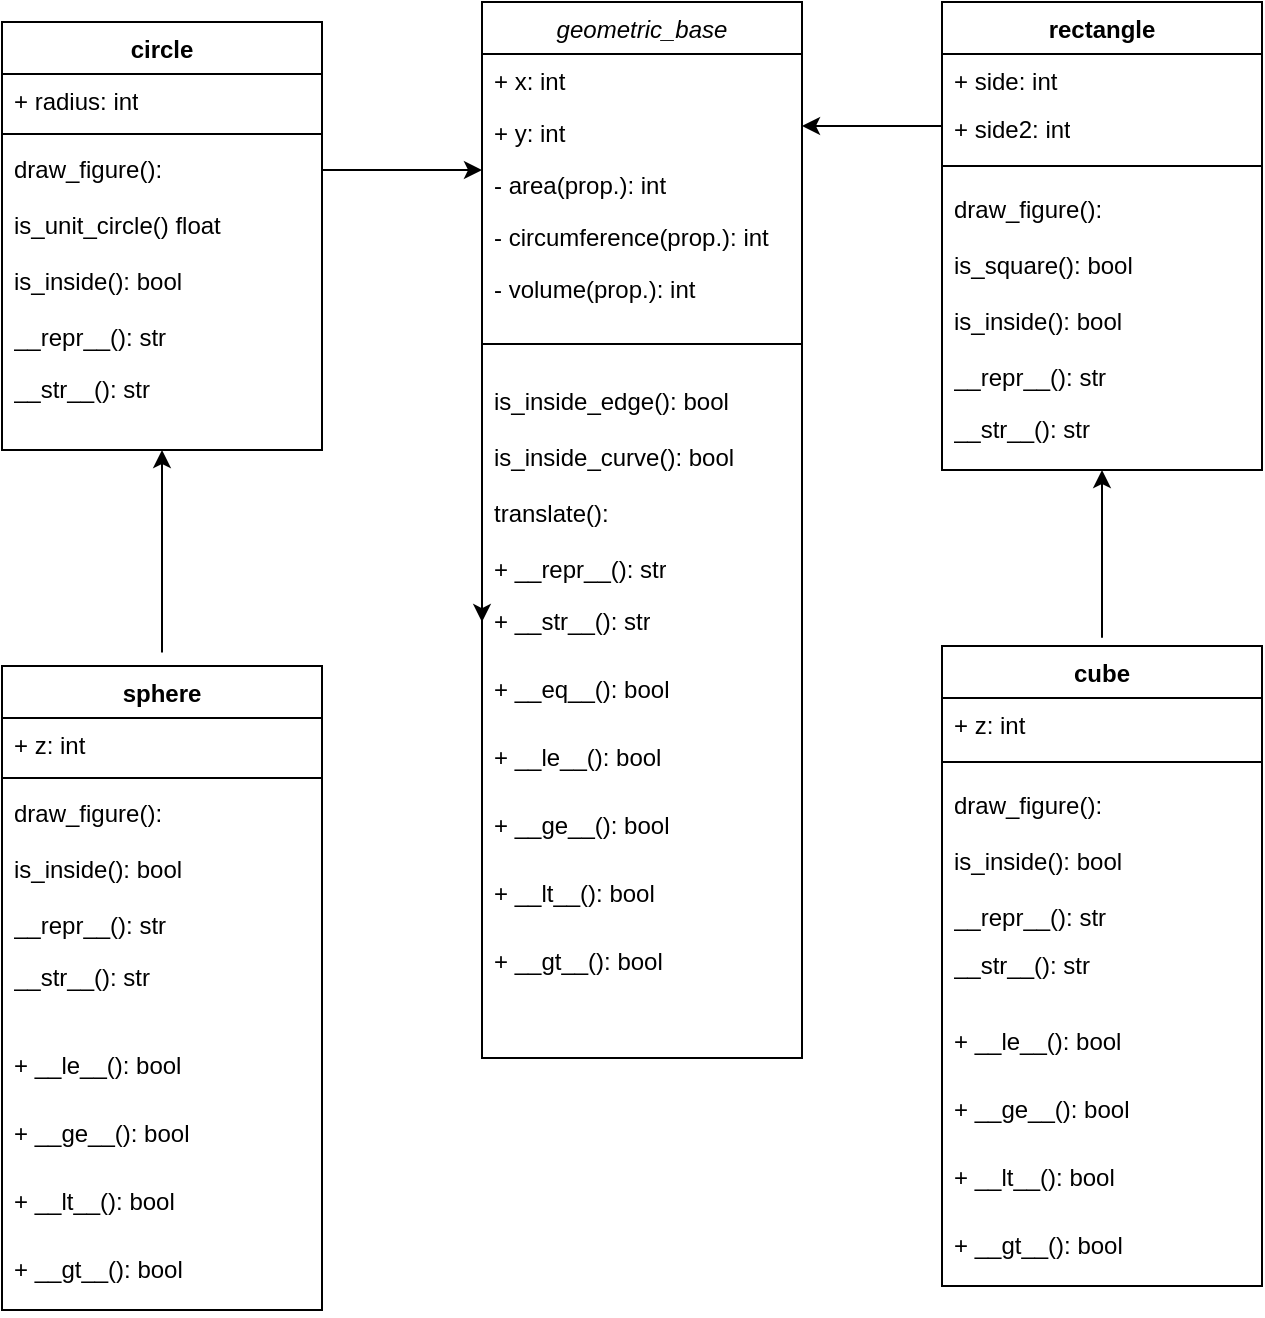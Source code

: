 <mxfile version="22.1.3" type="github" pages="2">
  <diagram id="C5RBs43oDa-KdzZeNtuy" name="Page-1">
    <mxGraphModel dx="1033" dy="514" grid="1" gridSize="10" guides="1" tooltips="1" connect="1" arrows="1" fold="1" page="1" pageScale="1" pageWidth="1169" pageHeight="827" math="0" shadow="0">
      <root>
        <mxCell id="WIyWlLk6GJQsqaUBKTNV-0" />
        <mxCell id="WIyWlLk6GJQsqaUBKTNV-1" parent="WIyWlLk6GJQsqaUBKTNV-0" />
        <mxCell id="zkfFHV4jXpPFQw0GAbJ--0" value="geometric_base&#xa;" style="swimlane;fontStyle=2;align=center;verticalAlign=top;childLayout=stackLayout;horizontal=1;startSize=26;horizontalStack=0;resizeParent=1;resizeLast=0;collapsible=1;marginBottom=0;rounded=0;shadow=0;strokeWidth=1;" parent="WIyWlLk6GJQsqaUBKTNV-1" vertex="1">
          <mxGeometry x="520" y="60" width="160" height="528" as="geometry">
            <mxRectangle x="230" y="140" width="160" height="26" as="alternateBounds" />
          </mxGeometry>
        </mxCell>
        <mxCell id="qXK1RhHSSQnqhgkqxfIp-17" value="+ x: int" style="text;align=left;verticalAlign=top;spacingLeft=4;spacingRight=4;overflow=hidden;rotatable=0;points=[[0,0.5],[1,0.5]];portConstraint=eastwest;rounded=0;shadow=0;html=0;" parent="zkfFHV4jXpPFQw0GAbJ--0" vertex="1">
          <mxGeometry y="26" width="160" height="26" as="geometry" />
        </mxCell>
        <mxCell id="qXK1RhHSSQnqhgkqxfIp-18" value="+ y: int" style="text;align=left;verticalAlign=top;spacingLeft=4;spacingRight=4;overflow=hidden;rotatable=0;points=[[0,0.5],[1,0.5]];portConstraint=eastwest;rounded=0;shadow=0;html=0;" parent="zkfFHV4jXpPFQw0GAbJ--0" vertex="1">
          <mxGeometry y="52" width="160" height="26" as="geometry" />
        </mxCell>
        <mxCell id="zkfFHV4jXpPFQw0GAbJ--1" value="- area(prop.): int" style="text;align=left;verticalAlign=top;spacingLeft=4;spacingRight=4;overflow=hidden;rotatable=0;points=[[0,0.5],[1,0.5]];portConstraint=eastwest;" parent="zkfFHV4jXpPFQw0GAbJ--0" vertex="1">
          <mxGeometry y="78" width="160" height="26" as="geometry" />
        </mxCell>
        <mxCell id="zkfFHV4jXpPFQw0GAbJ--3" value="- circumference(prop.): int" style="text;align=left;verticalAlign=top;spacingLeft=4;spacingRight=4;overflow=hidden;rotatable=0;points=[[0,0.5],[1,0.5]];portConstraint=eastwest;rounded=0;shadow=0;html=0;" parent="zkfFHV4jXpPFQw0GAbJ--0" vertex="1">
          <mxGeometry y="104" width="160" height="26" as="geometry" />
        </mxCell>
        <mxCell id="Qn33HTUXjLvJlOraaSLy-25" value="- volume(prop.): int" style="text;align=left;verticalAlign=top;spacingLeft=4;spacingRight=4;overflow=hidden;rotatable=0;points=[[0,0.5],[1,0.5]];portConstraint=eastwest;rounded=0;shadow=0;html=0;" parent="zkfFHV4jXpPFQw0GAbJ--0" vertex="1">
          <mxGeometry y="130" width="160" height="26" as="geometry" />
        </mxCell>
        <mxCell id="zkfFHV4jXpPFQw0GAbJ--4" value="" style="line;html=1;strokeWidth=1;align=left;verticalAlign=middle;spacingTop=-1;spacingLeft=3;spacingRight=3;rotatable=0;labelPosition=right;points=[];portConstraint=eastwest;" parent="zkfFHV4jXpPFQw0GAbJ--0" vertex="1">
          <mxGeometry y="156" width="160" height="30" as="geometry" />
        </mxCell>
        <mxCell id="qXK1RhHSSQnqhgkqxfIp-3" value="is_inside_edge(): bool" style="text;align=left;verticalAlign=top;spacingLeft=4;spacingRight=4;overflow=hidden;rotatable=0;points=[[0,0.5],[1,0.5]];portConstraint=eastwest;" parent="zkfFHV4jXpPFQw0GAbJ--0" vertex="1">
          <mxGeometry y="186" width="160" height="28" as="geometry" />
        </mxCell>
        <mxCell id="POJmZICdrWCixkpj0aCV-0" value="is_inside_curve(): bool" style="text;align=left;verticalAlign=top;spacingLeft=4;spacingRight=4;overflow=hidden;rotatable=0;points=[[0,0.5],[1,0.5]];portConstraint=eastwest;" parent="zkfFHV4jXpPFQw0GAbJ--0" vertex="1">
          <mxGeometry y="214" width="160" height="28" as="geometry" />
        </mxCell>
        <mxCell id="zkfFHV4jXpPFQw0GAbJ--5" value="translate():" style="text;align=left;verticalAlign=top;spacingLeft=4;spacingRight=4;overflow=hidden;rotatable=0;points=[[0,0.5],[1,0.5]];portConstraint=eastwest;" parent="zkfFHV4jXpPFQw0GAbJ--0" vertex="1">
          <mxGeometry y="242" width="160" height="28" as="geometry" />
        </mxCell>
        <mxCell id="qXK1RhHSSQnqhgkqxfIp-19" value="+ __repr__(): str" style="text;strokeColor=none;fillColor=none;align=left;verticalAlign=top;spacingLeft=4;spacingRight=4;overflow=hidden;rotatable=0;points=[[0,0.5],[1,0.5]];portConstraint=eastwest;whiteSpace=wrap;html=1;" parent="zkfFHV4jXpPFQw0GAbJ--0" vertex="1">
          <mxGeometry y="270" width="160" height="26" as="geometry" />
        </mxCell>
        <mxCell id="qXK1RhHSSQnqhgkqxfIp-20" value="+ __str__(): str" style="text;strokeColor=none;fillColor=none;align=left;verticalAlign=top;spacingLeft=4;spacingRight=4;overflow=hidden;rotatable=0;points=[[0,0.5],[1,0.5]];portConstraint=eastwest;whiteSpace=wrap;html=1;" parent="zkfFHV4jXpPFQw0GAbJ--0" vertex="1">
          <mxGeometry y="296" width="160" height="34" as="geometry" />
        </mxCell>
        <mxCell id="qXK1RhHSSQnqhgkqxfIp-23" value="+ __eq__(): bool" style="text;strokeColor=none;fillColor=none;align=left;verticalAlign=top;spacingLeft=4;spacingRight=4;overflow=hidden;rotatable=0;points=[[0,0.5],[1,0.5]];portConstraint=eastwest;whiteSpace=wrap;html=1;" parent="zkfFHV4jXpPFQw0GAbJ--0" vertex="1">
          <mxGeometry y="330" width="160" height="34" as="geometry" />
        </mxCell>
        <mxCell id="qXK1RhHSSQnqhgkqxfIp-27" value="+ __le__(): bool" style="text;strokeColor=none;fillColor=none;align=left;verticalAlign=top;spacingLeft=4;spacingRight=4;overflow=hidden;rotatable=0;points=[[0,0.5],[1,0.5]];portConstraint=eastwest;whiteSpace=wrap;html=1;" parent="zkfFHV4jXpPFQw0GAbJ--0" vertex="1">
          <mxGeometry y="364" width="160" height="34" as="geometry" />
        </mxCell>
        <mxCell id="qXK1RhHSSQnqhgkqxfIp-26" value="+ __ge__(): bool" style="text;strokeColor=none;fillColor=none;align=left;verticalAlign=top;spacingLeft=4;spacingRight=4;overflow=hidden;rotatable=0;points=[[0,0.5],[1,0.5]];portConstraint=eastwest;whiteSpace=wrap;html=1;" parent="zkfFHV4jXpPFQw0GAbJ--0" vertex="1">
          <mxGeometry y="398" width="160" height="34" as="geometry" />
        </mxCell>
        <mxCell id="qXK1RhHSSQnqhgkqxfIp-24" value="+ __lt__(): bool" style="text;strokeColor=none;fillColor=none;align=left;verticalAlign=top;spacingLeft=4;spacingRight=4;overflow=hidden;rotatable=0;points=[[0,0.5],[1,0.5]];portConstraint=eastwest;whiteSpace=wrap;html=1;" parent="zkfFHV4jXpPFQw0GAbJ--0" vertex="1">
          <mxGeometry y="432" width="160" height="34" as="geometry" />
        </mxCell>
        <mxCell id="qXK1RhHSSQnqhgkqxfIp-25" value="+ __gt__(): bool" style="text;strokeColor=none;fillColor=none;align=left;verticalAlign=top;spacingLeft=4;spacingRight=4;overflow=hidden;rotatable=0;points=[[0,0.5],[1,0.5]];portConstraint=eastwest;whiteSpace=wrap;html=1;" parent="zkfFHV4jXpPFQw0GAbJ--0" vertex="1">
          <mxGeometry y="466" width="160" height="34" as="geometry" />
        </mxCell>
        <mxCell id="POJmZICdrWCixkpj0aCV-10" style="edgeStyle=orthogonalEdgeStyle;rounded=0;orthogonalLoop=1;jettySize=auto;html=1;entryX=0;entryY=0.412;entryDx=0;entryDy=0;entryPerimeter=0;" parent="zkfFHV4jXpPFQw0GAbJ--0" source="POJmZICdrWCixkpj0aCV-0" target="qXK1RhHSSQnqhgkqxfIp-20" edge="1">
          <mxGeometry relative="1" as="geometry">
            <mxPoint x="-10" y="254.0" as="targetPoint" />
            <Array as="points">
              <mxPoint y="240" />
            </Array>
          </mxGeometry>
        </mxCell>
        <mxCell id="qXK1RhHSSQnqhgkqxfIp-6" value="rectangle" style="swimlane;fontStyle=1;align=center;verticalAlign=top;childLayout=stackLayout;horizontal=1;startSize=26;horizontalStack=0;resizeParent=1;resizeParentMax=0;resizeLast=0;collapsible=1;marginBottom=0;whiteSpace=wrap;html=1;" parent="WIyWlLk6GJQsqaUBKTNV-1" vertex="1">
          <mxGeometry x="750" y="60" width="160" height="234" as="geometry" />
        </mxCell>
        <mxCell id="qXK1RhHSSQnqhgkqxfIp-7" value="+ side: int" style="text;strokeColor=none;fillColor=none;align=left;verticalAlign=top;spacingLeft=4;spacingRight=4;overflow=hidden;rotatable=0;points=[[0,0.5],[1,0.5]];portConstraint=eastwest;whiteSpace=wrap;html=1;" parent="qXK1RhHSSQnqhgkqxfIp-6" vertex="1">
          <mxGeometry y="26" width="160" height="24" as="geometry" />
        </mxCell>
        <mxCell id="Hl_GD0QURWEBrGI0ub_F-2" style="edgeStyle=orthogonalEdgeStyle;rounded=0;orthogonalLoop=1;jettySize=auto;html=1;" parent="qXK1RhHSSQnqhgkqxfIp-6" source="qXK1RhHSSQnqhgkqxfIp-21" edge="1">
          <mxGeometry relative="1" as="geometry">
            <mxPoint x="-70" y="62" as="targetPoint" />
          </mxGeometry>
        </mxCell>
        <mxCell id="qXK1RhHSSQnqhgkqxfIp-21" value="+ side2: int" style="text;strokeColor=none;fillColor=none;align=left;verticalAlign=top;spacingLeft=4;spacingRight=4;overflow=hidden;rotatable=0;points=[[0,0.5],[1,0.5]];portConstraint=eastwest;whiteSpace=wrap;html=1;" parent="qXK1RhHSSQnqhgkqxfIp-6" vertex="1">
          <mxGeometry y="50" width="160" height="24" as="geometry" />
        </mxCell>
        <mxCell id="qXK1RhHSSQnqhgkqxfIp-8" value="" style="line;strokeWidth=1;fillColor=none;align=left;verticalAlign=middle;spacingTop=-1;spacingLeft=3;spacingRight=3;rotatable=0;labelPosition=right;points=[];portConstraint=eastwest;strokeColor=inherit;" parent="qXK1RhHSSQnqhgkqxfIp-6" vertex="1">
          <mxGeometry y="74" width="160" height="16" as="geometry" />
        </mxCell>
        <mxCell id="9EGq-lMK1zRSXTWbcg_x-4" value="draw_figure():" style="text;align=left;verticalAlign=top;spacingLeft=4;spacingRight=4;overflow=hidden;rotatable=0;points=[[0,0.5],[1,0.5]];portConstraint=eastwest;" vertex="1" parent="qXK1RhHSSQnqhgkqxfIp-6">
          <mxGeometry y="90" width="160" height="28" as="geometry" />
        </mxCell>
        <mxCell id="qXK1RhHSSQnqhgkqxfIp-5" value="is_square(): bool" style="text;align=left;verticalAlign=top;spacingLeft=4;spacingRight=4;overflow=hidden;rotatable=0;points=[[0,0.5],[1,0.5]];portConstraint=eastwest;" parent="qXK1RhHSSQnqhgkqxfIp-6" vertex="1">
          <mxGeometry y="118" width="160" height="28" as="geometry" />
        </mxCell>
        <mxCell id="9EGq-lMK1zRSXTWbcg_x-0" value="is_inside(): bool" style="text;align=left;verticalAlign=top;spacingLeft=4;spacingRight=4;overflow=hidden;rotatable=0;points=[[0,0.5],[1,0.5]];portConstraint=eastwest;" vertex="1" parent="qXK1RhHSSQnqhgkqxfIp-6">
          <mxGeometry y="146" width="160" height="28" as="geometry" />
        </mxCell>
        <mxCell id="qXK1RhHSSQnqhgkqxfIp-16" value="__repr__(): str" style="text;strokeColor=none;fillColor=none;align=left;verticalAlign=top;spacingLeft=4;spacingRight=4;overflow=hidden;rotatable=0;points=[[0,0.5],[1,0.5]];portConstraint=eastwest;whiteSpace=wrap;html=1;" parent="qXK1RhHSSQnqhgkqxfIp-6" vertex="1">
          <mxGeometry y="174" width="160" height="26" as="geometry" />
        </mxCell>
        <mxCell id="qXK1RhHSSQnqhgkqxfIp-9" value="__str__(): str" style="text;strokeColor=none;fillColor=none;align=left;verticalAlign=top;spacingLeft=4;spacingRight=4;overflow=hidden;rotatable=0;points=[[0,0.5],[1,0.5]];portConstraint=eastwest;whiteSpace=wrap;html=1;" parent="qXK1RhHSSQnqhgkqxfIp-6" vertex="1">
          <mxGeometry y="200" width="160" height="34" as="geometry" />
        </mxCell>
        <mxCell id="qXK1RhHSSQnqhgkqxfIp-11" value="circle&lt;br&gt;" style="swimlane;fontStyle=1;align=center;verticalAlign=top;childLayout=stackLayout;horizontal=1;startSize=26;horizontalStack=0;resizeParent=1;resizeParentMax=0;resizeLast=0;collapsible=1;marginBottom=0;whiteSpace=wrap;html=1;" parent="WIyWlLk6GJQsqaUBKTNV-1" vertex="1">
          <mxGeometry x="280" y="70" width="160" height="214" as="geometry" />
        </mxCell>
        <mxCell id="qXK1RhHSSQnqhgkqxfIp-12" value="+ radius: int" style="text;strokeColor=none;fillColor=none;align=left;verticalAlign=top;spacingLeft=4;spacingRight=4;overflow=hidden;rotatable=0;points=[[0,0.5],[1,0.5]];portConstraint=eastwest;whiteSpace=wrap;html=1;" parent="qXK1RhHSSQnqhgkqxfIp-11" vertex="1">
          <mxGeometry y="26" width="160" height="26" as="geometry" />
        </mxCell>
        <mxCell id="qXK1RhHSSQnqhgkqxfIp-13" value="" style="line;strokeWidth=1;fillColor=none;align=left;verticalAlign=middle;spacingTop=-1;spacingLeft=3;spacingRight=3;rotatable=0;labelPosition=right;points=[];portConstraint=eastwest;strokeColor=inherit;" parent="qXK1RhHSSQnqhgkqxfIp-11" vertex="1">
          <mxGeometry y="52" width="160" height="8" as="geometry" />
        </mxCell>
        <mxCell id="POJmZICdrWCixkpj0aCV-2" value="draw_figure():" style="text;align=left;verticalAlign=top;spacingLeft=4;spacingRight=4;overflow=hidden;rotatable=0;points=[[0,0.5],[1,0.5]];portConstraint=eastwest;" parent="qXK1RhHSSQnqhgkqxfIp-11" vertex="1">
          <mxGeometry y="60" width="160" height="28" as="geometry" />
        </mxCell>
        <mxCell id="qXK1RhHSSQnqhgkqxfIp-4" value="is_unit_circle() float" style="text;align=left;verticalAlign=top;spacingLeft=4;spacingRight=4;overflow=hidden;rotatable=0;points=[[0,0.5],[1,0.5]];portConstraint=eastwest;" parent="qXK1RhHSSQnqhgkqxfIp-11" vertex="1">
          <mxGeometry y="88" width="160" height="28" as="geometry" />
        </mxCell>
        <mxCell id="9EGq-lMK1zRSXTWbcg_x-1" value="is_inside(): bool" style="text;align=left;verticalAlign=top;spacingLeft=4;spacingRight=4;overflow=hidden;rotatable=0;points=[[0,0.5],[1,0.5]];portConstraint=eastwest;" vertex="1" parent="qXK1RhHSSQnqhgkqxfIp-11">
          <mxGeometry y="116" width="160" height="28" as="geometry" />
        </mxCell>
        <mxCell id="qXK1RhHSSQnqhgkqxfIp-15" value="__repr__(): str" style="text;strokeColor=none;fillColor=none;align=left;verticalAlign=top;spacingLeft=4;spacingRight=4;overflow=hidden;rotatable=0;points=[[0,0.5],[1,0.5]];portConstraint=eastwest;whiteSpace=wrap;html=1;" parent="qXK1RhHSSQnqhgkqxfIp-11" vertex="1">
          <mxGeometry y="144" width="160" height="26" as="geometry" />
        </mxCell>
        <mxCell id="qXK1RhHSSQnqhgkqxfIp-14" value="__str__(): str" style="text;strokeColor=none;fillColor=none;align=left;verticalAlign=top;spacingLeft=4;spacingRight=4;overflow=hidden;rotatable=0;points=[[0,0.5],[1,0.5]];portConstraint=eastwest;whiteSpace=wrap;html=1;" parent="qXK1RhHSSQnqhgkqxfIp-11" vertex="1">
          <mxGeometry y="170" width="160" height="44" as="geometry" />
        </mxCell>
        <mxCell id="Qn33HTUXjLvJlOraaSLy-18" style="edgeStyle=orthogonalEdgeStyle;rounded=0;orthogonalLoop=1;jettySize=auto;html=1;entryX=0.5;entryY=1;entryDx=0;entryDy=0;entryPerimeter=0;exitX=0.5;exitY=-0.013;exitDx=0;exitDy=0;exitPerimeter=0;" parent="WIyWlLk6GJQsqaUBKTNV-1" source="Qn33HTUXjLvJlOraaSLy-5" target="qXK1RhHSSQnqhgkqxfIp-9" edge="1">
          <mxGeometry relative="1" as="geometry">
            <mxPoint x="805" y="414" as="targetPoint" />
          </mxGeometry>
        </mxCell>
        <mxCell id="Qn33HTUXjLvJlOraaSLy-5" value="cube" style="swimlane;fontStyle=1;align=center;verticalAlign=top;childLayout=stackLayout;horizontal=1;startSize=26;horizontalStack=0;resizeParent=1;resizeParentMax=0;resizeLast=0;collapsible=1;marginBottom=0;whiteSpace=wrap;html=1;" parent="WIyWlLk6GJQsqaUBKTNV-1" vertex="1">
          <mxGeometry x="750" y="382" width="160" height="320" as="geometry">
            <mxRectangle x="745" y="569" width="70" height="30" as="alternateBounds" />
          </mxGeometry>
        </mxCell>
        <mxCell id="Qn33HTUXjLvJlOraaSLy-6" value="+ z: int" style="text;strokeColor=none;fillColor=none;align=left;verticalAlign=top;spacingLeft=4;spacingRight=4;overflow=hidden;rotatable=0;points=[[0,0.5],[1,0.5]];portConstraint=eastwest;whiteSpace=wrap;html=1;" parent="Qn33HTUXjLvJlOraaSLy-5" vertex="1">
          <mxGeometry y="26" width="160" height="24" as="geometry" />
        </mxCell>
        <mxCell id="Qn33HTUXjLvJlOraaSLy-8" value="" style="line;strokeWidth=1;fillColor=none;align=left;verticalAlign=middle;spacingTop=-1;spacingLeft=3;spacingRight=3;rotatable=0;labelPosition=right;points=[];portConstraint=eastwest;strokeColor=inherit;" parent="Qn33HTUXjLvJlOraaSLy-5" vertex="1">
          <mxGeometry y="50" width="160" height="16" as="geometry" />
        </mxCell>
        <mxCell id="POJmZICdrWCixkpj0aCV-5" value="draw_figure():" style="text;align=left;verticalAlign=top;spacingLeft=4;spacingRight=4;overflow=hidden;rotatable=0;points=[[0,0.5],[1,0.5]];portConstraint=eastwest;" parent="Qn33HTUXjLvJlOraaSLy-5" vertex="1">
          <mxGeometry y="66" width="160" height="28" as="geometry" />
        </mxCell>
        <mxCell id="9EGq-lMK1zRSXTWbcg_x-3" value="is_inside(): bool" style="text;align=left;verticalAlign=top;spacingLeft=4;spacingRight=4;overflow=hidden;rotatable=0;points=[[0,0.5],[1,0.5]];portConstraint=eastwest;" vertex="1" parent="Qn33HTUXjLvJlOraaSLy-5">
          <mxGeometry y="94" width="160" height="28" as="geometry" />
        </mxCell>
        <mxCell id="Qn33HTUXjLvJlOraaSLy-9" value="__repr__(): str" style="text;strokeColor=none;fillColor=none;align=left;verticalAlign=top;spacingLeft=4;spacingRight=4;overflow=hidden;rotatable=0;points=[[0,0.5],[1,0.5]];portConstraint=eastwest;whiteSpace=wrap;html=1;" parent="Qn33HTUXjLvJlOraaSLy-5" vertex="1">
          <mxGeometry y="122" width="160" height="24" as="geometry" />
        </mxCell>
        <mxCell id="Qn33HTUXjLvJlOraaSLy-10" value="__str__(): str" style="text;strokeColor=none;fillColor=none;align=left;verticalAlign=top;spacingLeft=4;spacingRight=4;overflow=hidden;rotatable=0;points=[[0,0.5],[1,0.5]];portConstraint=eastwest;whiteSpace=wrap;html=1;" parent="Qn33HTUXjLvJlOraaSLy-5" vertex="1">
          <mxGeometry y="146" width="160" height="38" as="geometry" />
        </mxCell>
        <mxCell id="9EGq-lMK1zRSXTWbcg_x-5" value="+ __le__(): bool" style="text;strokeColor=none;fillColor=none;align=left;verticalAlign=top;spacingLeft=4;spacingRight=4;overflow=hidden;rotatable=0;points=[[0,0.5],[1,0.5]];portConstraint=eastwest;whiteSpace=wrap;html=1;" vertex="1" parent="Qn33HTUXjLvJlOraaSLy-5">
          <mxGeometry y="184" width="160" height="34" as="geometry" />
        </mxCell>
        <mxCell id="9EGq-lMK1zRSXTWbcg_x-7" value="+ __ge__(): bool" style="text;strokeColor=none;fillColor=none;align=left;verticalAlign=top;spacingLeft=4;spacingRight=4;overflow=hidden;rotatable=0;points=[[0,0.5],[1,0.5]];portConstraint=eastwest;whiteSpace=wrap;html=1;" vertex="1" parent="Qn33HTUXjLvJlOraaSLy-5">
          <mxGeometry y="218" width="160" height="34" as="geometry" />
        </mxCell>
        <mxCell id="9ctuArvJCbllD9V7UujZ-2" value="+ __lt__(): bool" style="text;strokeColor=none;fillColor=none;align=left;verticalAlign=top;spacingLeft=4;spacingRight=4;overflow=hidden;rotatable=0;points=[[0,0.5],[1,0.5]];portConstraint=eastwest;whiteSpace=wrap;html=1;" vertex="1" parent="Qn33HTUXjLvJlOraaSLy-5">
          <mxGeometry y="252" width="160" height="34" as="geometry" />
        </mxCell>
        <mxCell id="9ctuArvJCbllD9V7UujZ-4" value="+ __gt__(): bool" style="text;strokeColor=none;fillColor=none;align=left;verticalAlign=top;spacingLeft=4;spacingRight=4;overflow=hidden;rotatable=0;points=[[0,0.5],[1,0.5]];portConstraint=eastwest;whiteSpace=wrap;html=1;" vertex="1" parent="Qn33HTUXjLvJlOraaSLy-5">
          <mxGeometry y="286" width="160" height="34" as="geometry" />
        </mxCell>
        <mxCell id="Qn33HTUXjLvJlOraaSLy-17" style="edgeStyle=orthogonalEdgeStyle;rounded=0;orthogonalLoop=1;jettySize=auto;html=1;exitX=0.5;exitY=-0.021;exitDx=0;exitDy=0;exitPerimeter=0;entryX=0.5;entryY=1;entryDx=0;entryDy=0;" parent="WIyWlLk6GJQsqaUBKTNV-1" source="Qn33HTUXjLvJlOraaSLy-11" target="qXK1RhHSSQnqhgkqxfIp-11" edge="1">
          <mxGeometry relative="1" as="geometry">
            <mxPoint x="360" y="290" as="targetPoint" />
            <mxPoint x="360" y="390" as="sourcePoint" />
          </mxGeometry>
        </mxCell>
        <mxCell id="Qn33HTUXjLvJlOraaSLy-11" value="sphere" style="swimlane;fontStyle=1;align=center;verticalAlign=top;childLayout=stackLayout;horizontal=1;startSize=26;horizontalStack=0;resizeParent=1;resizeParentMax=0;resizeLast=0;collapsible=1;marginBottom=0;whiteSpace=wrap;html=1;" parent="WIyWlLk6GJQsqaUBKTNV-1" vertex="1">
          <mxGeometry x="280" y="392" width="160" height="322" as="geometry" />
        </mxCell>
        <mxCell id="Qn33HTUXjLvJlOraaSLy-12" value="+ z: int" style="text;strokeColor=none;fillColor=none;align=left;verticalAlign=top;spacingLeft=4;spacingRight=4;overflow=hidden;rotatable=0;points=[[0,0.5],[1,0.5]];portConstraint=eastwest;whiteSpace=wrap;html=1;" parent="Qn33HTUXjLvJlOraaSLy-11" vertex="1">
          <mxGeometry y="26" width="160" height="26" as="geometry" />
        </mxCell>
        <mxCell id="Qn33HTUXjLvJlOraaSLy-13" value="" style="line;strokeWidth=1;fillColor=none;align=left;verticalAlign=middle;spacingTop=-1;spacingLeft=3;spacingRight=3;rotatable=0;labelPosition=right;points=[];portConstraint=eastwest;strokeColor=inherit;" parent="Qn33HTUXjLvJlOraaSLy-11" vertex="1">
          <mxGeometry y="52" width="160" height="8" as="geometry" />
        </mxCell>
        <mxCell id="POJmZICdrWCixkpj0aCV-9" value="draw_figure(): " style="text;align=left;verticalAlign=top;spacingLeft=4;spacingRight=4;overflow=hidden;rotatable=0;points=[[0,0.5],[1,0.5]];portConstraint=eastwest;" parent="Qn33HTUXjLvJlOraaSLy-11" vertex="1">
          <mxGeometry y="60" width="160" height="28" as="geometry" />
        </mxCell>
        <mxCell id="9EGq-lMK1zRSXTWbcg_x-2" value="is_inside(): bool" style="text;align=left;verticalAlign=top;spacingLeft=4;spacingRight=4;overflow=hidden;rotatable=0;points=[[0,0.5],[1,0.5]];portConstraint=eastwest;" vertex="1" parent="Qn33HTUXjLvJlOraaSLy-11">
          <mxGeometry y="88" width="160" height="28" as="geometry" />
        </mxCell>
        <mxCell id="Qn33HTUXjLvJlOraaSLy-14" value="__repr__(): str" style="text;strokeColor=none;fillColor=none;align=left;verticalAlign=top;spacingLeft=4;spacingRight=4;overflow=hidden;rotatable=0;points=[[0,0.5],[1,0.5]];portConstraint=eastwest;whiteSpace=wrap;html=1;" parent="Qn33HTUXjLvJlOraaSLy-11" vertex="1">
          <mxGeometry y="116" width="160" height="26" as="geometry" />
        </mxCell>
        <mxCell id="Qn33HTUXjLvJlOraaSLy-15" value="__str__(): str" style="text;strokeColor=none;fillColor=none;align=left;verticalAlign=top;spacingLeft=4;spacingRight=4;overflow=hidden;rotatable=0;points=[[0,0.5],[1,0.5]];portConstraint=eastwest;whiteSpace=wrap;html=1;" parent="Qn33HTUXjLvJlOraaSLy-11" vertex="1">
          <mxGeometry y="142" width="160" height="44" as="geometry" />
        </mxCell>
        <mxCell id="9EGq-lMK1zRSXTWbcg_x-6" value="+ __le__(): bool" style="text;strokeColor=none;fillColor=none;align=left;verticalAlign=top;spacingLeft=4;spacingRight=4;overflow=hidden;rotatable=0;points=[[0,0.5],[1,0.5]];portConstraint=eastwest;whiteSpace=wrap;html=1;" vertex="1" parent="Qn33HTUXjLvJlOraaSLy-11">
          <mxGeometry y="186" width="160" height="34" as="geometry" />
        </mxCell>
        <mxCell id="9ctuArvJCbllD9V7UujZ-1" value="+ __ge__(): bool" style="text;strokeColor=none;fillColor=none;align=left;verticalAlign=top;spacingLeft=4;spacingRight=4;overflow=hidden;rotatable=0;points=[[0,0.5],[1,0.5]];portConstraint=eastwest;whiteSpace=wrap;html=1;" vertex="1" parent="Qn33HTUXjLvJlOraaSLy-11">
          <mxGeometry y="220" width="160" height="34" as="geometry" />
        </mxCell>
        <mxCell id="9ctuArvJCbllD9V7UujZ-3" value="+ __lt__(): bool" style="text;strokeColor=none;fillColor=none;align=left;verticalAlign=top;spacingLeft=4;spacingRight=4;overflow=hidden;rotatable=0;points=[[0,0.5],[1,0.5]];portConstraint=eastwest;whiteSpace=wrap;html=1;" vertex="1" parent="Qn33HTUXjLvJlOraaSLy-11">
          <mxGeometry y="254" width="160" height="34" as="geometry" />
        </mxCell>
        <mxCell id="9ctuArvJCbllD9V7UujZ-5" value="+ __gt__(): bool" style="text;strokeColor=none;fillColor=none;align=left;verticalAlign=top;spacingLeft=4;spacingRight=4;overflow=hidden;rotatable=0;points=[[0,0.5],[1,0.5]];portConstraint=eastwest;whiteSpace=wrap;html=1;" vertex="1" parent="Qn33HTUXjLvJlOraaSLy-11">
          <mxGeometry y="288" width="160" height="34" as="geometry" />
        </mxCell>
        <mxCell id="9ctuArvJCbllD9V7UujZ-0" style="edgeStyle=orthogonalEdgeStyle;rounded=0;orthogonalLoop=1;jettySize=auto;html=1;entryX=0;entryY=0.231;entryDx=0;entryDy=0;entryPerimeter=0;" edge="1" parent="WIyWlLk6GJQsqaUBKTNV-1" source="POJmZICdrWCixkpj0aCV-2" target="zkfFHV4jXpPFQw0GAbJ--1">
          <mxGeometry relative="1" as="geometry" />
        </mxCell>
      </root>
    </mxGraphModel>
  </diagram>
  <diagram id="7CB0wGKMVmu84S8Xm5RG" name="Sida-2">
    <mxGraphModel dx="878" dy="437" grid="1" gridSize="10" guides="1" tooltips="1" connect="1" arrows="1" fold="1" page="1" pageScale="1" pageWidth="827" pageHeight="1169" math="0" shadow="0">
      <root>
        <mxCell id="0" />
        <mxCell id="1" parent="0" />
      </root>
    </mxGraphModel>
  </diagram>
</mxfile>
